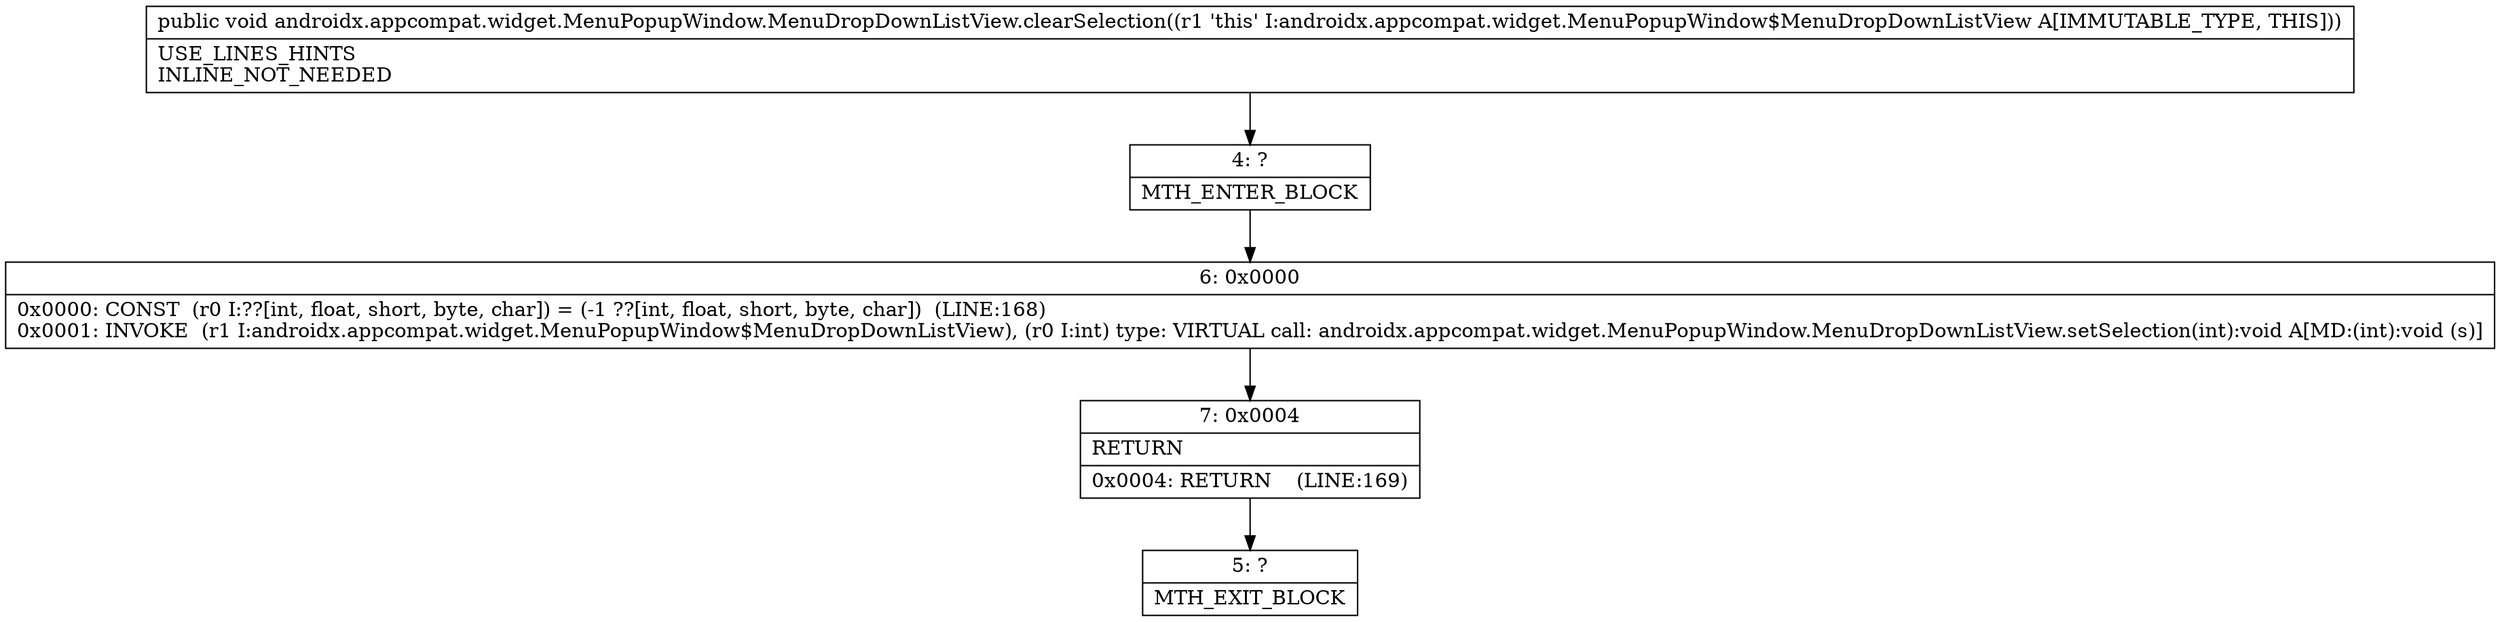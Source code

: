 digraph "CFG forandroidx.appcompat.widget.MenuPopupWindow.MenuDropDownListView.clearSelection()V" {
Node_4 [shape=record,label="{4\:\ ?|MTH_ENTER_BLOCK\l}"];
Node_6 [shape=record,label="{6\:\ 0x0000|0x0000: CONST  (r0 I:??[int, float, short, byte, char]) = (\-1 ??[int, float, short, byte, char])  (LINE:168)\l0x0001: INVOKE  (r1 I:androidx.appcompat.widget.MenuPopupWindow$MenuDropDownListView), (r0 I:int) type: VIRTUAL call: androidx.appcompat.widget.MenuPopupWindow.MenuDropDownListView.setSelection(int):void A[MD:(int):void (s)]\l}"];
Node_7 [shape=record,label="{7\:\ 0x0004|RETURN\l|0x0004: RETURN    (LINE:169)\l}"];
Node_5 [shape=record,label="{5\:\ ?|MTH_EXIT_BLOCK\l}"];
MethodNode[shape=record,label="{public void androidx.appcompat.widget.MenuPopupWindow.MenuDropDownListView.clearSelection((r1 'this' I:androidx.appcompat.widget.MenuPopupWindow$MenuDropDownListView A[IMMUTABLE_TYPE, THIS]))  | USE_LINES_HINTS\lINLINE_NOT_NEEDED\l}"];
MethodNode -> Node_4;Node_4 -> Node_6;
Node_6 -> Node_7;
Node_7 -> Node_5;
}

